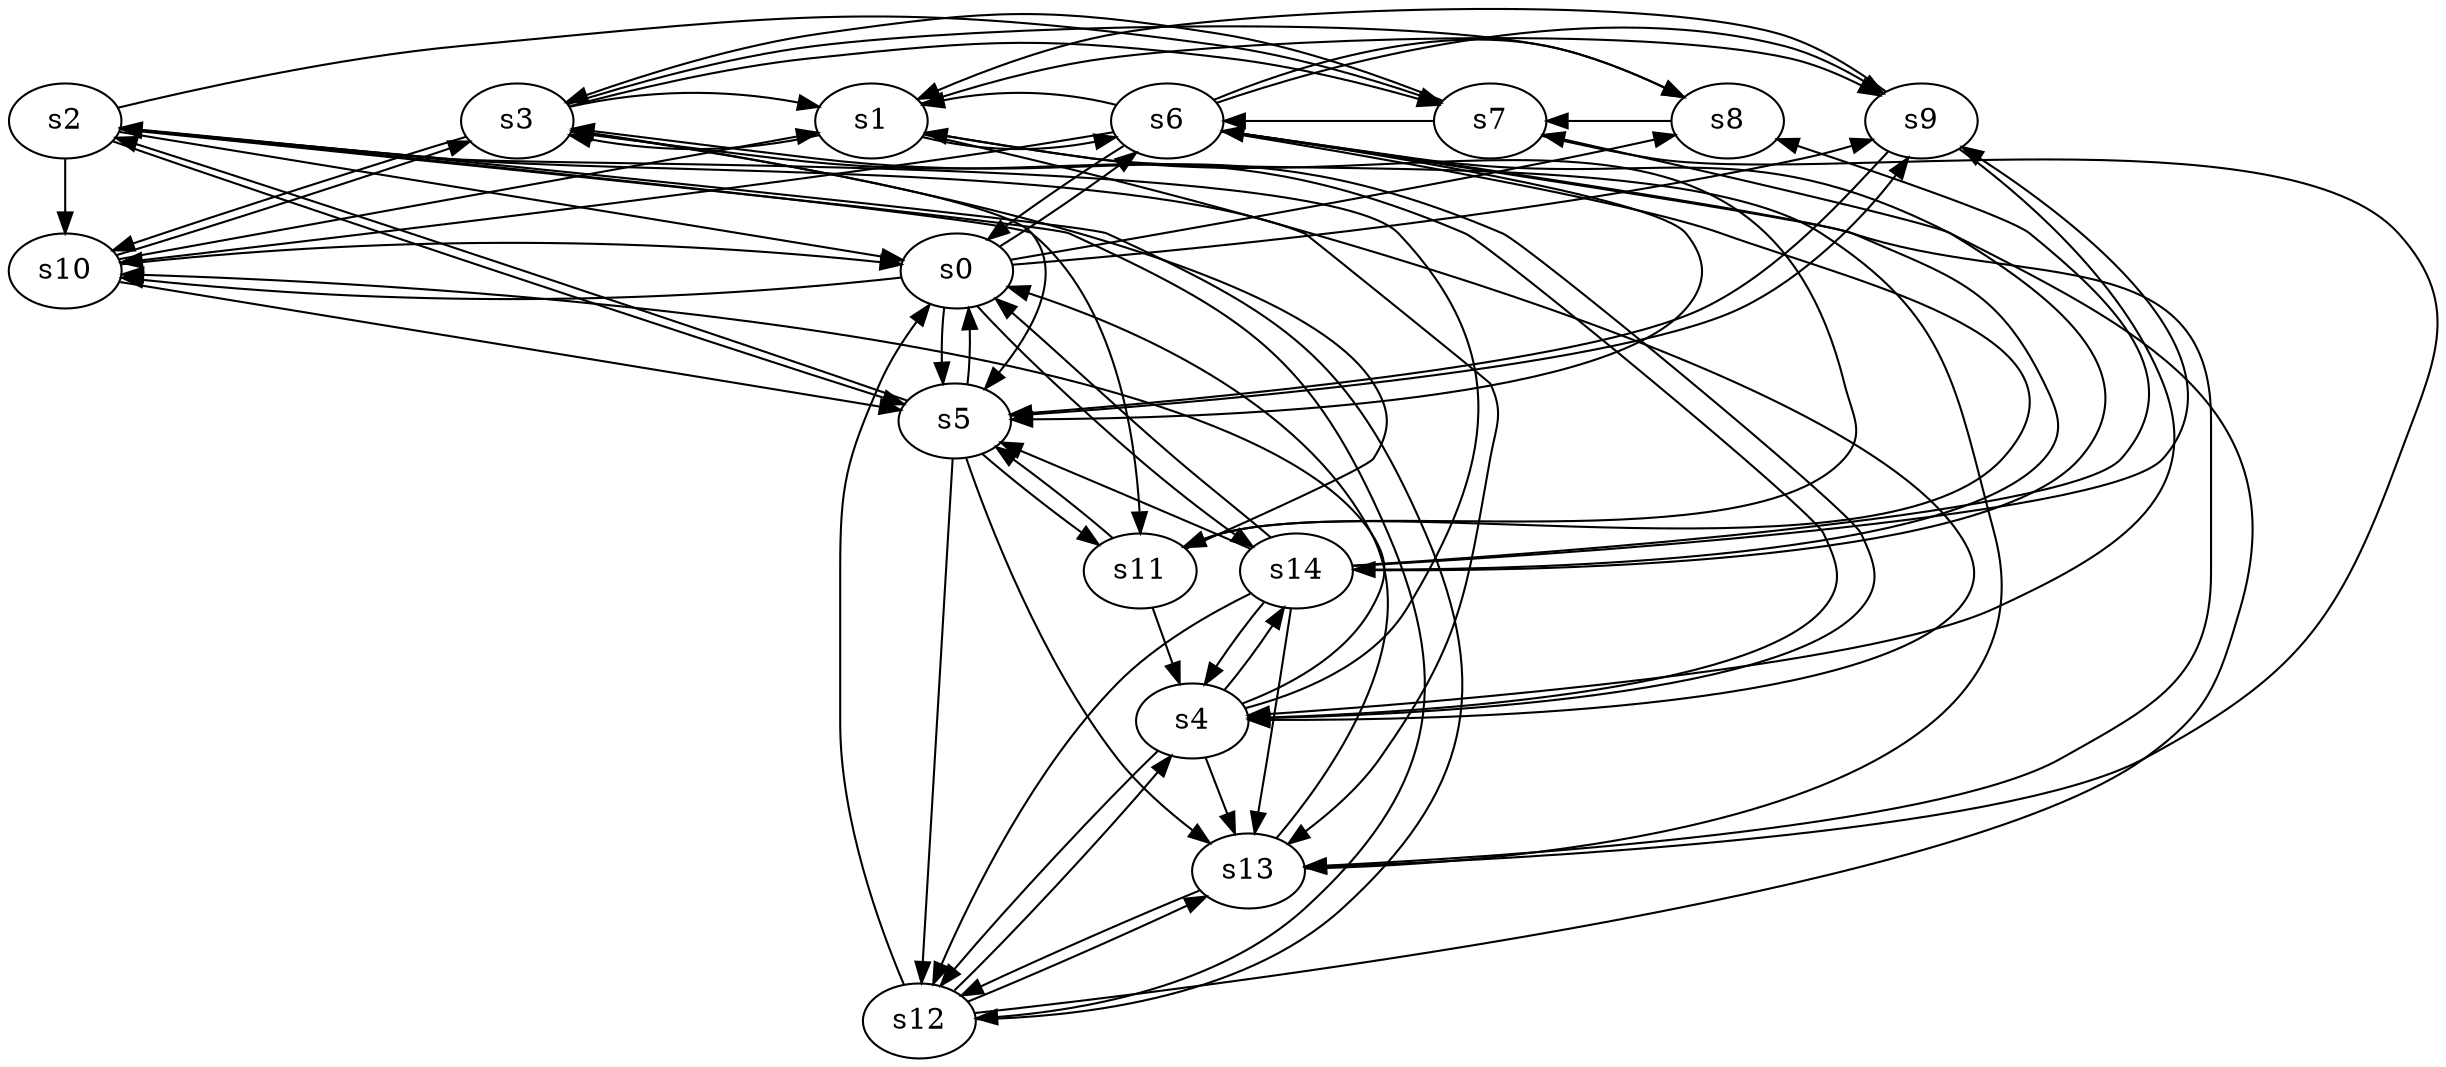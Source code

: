 digraph game_0722_complex_15 {
    s0 [name="s0", player=0];
    s1 [name="s1", player=1];
    s2 [name="s2", player=1, target=1];
    s3 [name="s3", player=1, target=1];
    s4 [name="s4", player=0, target=1];
    s5 [name="s5", player=1];
    s6 [name="s6", player=0, target=1];
    s7 [name="s7", player=0];
    s8 [name="s8", player=0];
    s9 [name="s9", player=0];
    s10 [name="s10", player=1, target=1];
    s11 [name="s11", player=1];
    s12 [name="s12", player=0, target=1];
    s13 [name="s13", player=1];
    s14 [name="s14", player=1];

    s0 -> s5;
    s0 -> s6 [constraint="time % 4 == 0 && time % 3 == 0"];
    s0 -> s8 [constraint="!(time % 3 == 2)"];
    s0 -> s9 [constraint="time % 5 == 0"];
    s0 -> s10 [constraint="!(time % 6 == 2)"];
    s0 -> s14;
    s1 -> s3 [constraint="time % 2 == 1 && time % 3 == 2"];
    s1 -> s4 [constraint="time % 5 == 4 || time % 5 == 0"];
    s1 -> s6 [constraint="time % 3 == 0 || time % 2 == 1"];
    s1 -> s9 [constraint="time % 8 == 5"];
    s1 -> s11 [constraint="!(time % 6 == 5)"];
    s2 -> s0 [constraint="time == 5 || time == 6 || time == 9 || time == 13"];
    s2 -> s5 [constraint="time % 4 == 1 && time % 5 == 3"];
    s2 -> s7 [constraint="!(time % 6 == 1)"];
    s2 -> s10;
    s2 -> s11 [constraint="time % 4 == 3 && time % 5 == 1"];
    s2 -> s12 [constraint="time % 2 == 1 && time % 5 == 4"];
    s2 -> s13 [constraint="time == 9 || time == 10"];
    s3 -> s1 [constraint="!(time % 3 == 0)"];
    s3 -> s4 [constraint="time % 3 == 0 && time % 4 == 3"];
    s3 -> s5 [constraint="time % 3 == 2 && time % 3 == 1"];
    s3 -> s7 [constraint="time % 5 == 2 || time % 2 == 1"];
    s3 -> s8 [constraint="time % 2 == 1 || time % 3 == 0"];
    s3 -> s10 [constraint="time % 5 == 4 || time % 2 == 1"];
    s4 -> s2 [constraint="time == 3 || time == 4 || time == 5 || time == 18 || time == 24"];
    s4 -> s3 [constraint="time % 3 == 2 || time % 4 == 0"];
    s4 -> s10 [constraint="time % 4 == 2 || time % 5 == 4"];
    s4 -> s12 [constraint="time == 2 || time == 12"];
    s4 -> s13;
    s4 -> s14 [constraint="!(time % 2 == 0)"];
    s5 -> s0 [constraint="!(time % 4 == 3)"];
    s5 -> s2 [constraint="!(time % 5 == 0)"];
    s5 -> s9 [constraint="time % 3 == 1 || time % 2 == 1"];
    s5 -> s11;
    s5 -> s12;
    s5 -> s13 [constraint="time == 7 || time == 10 || time == 22"];
    s6 -> s0;
    s6 -> s1 [constraint="time == 0 || time == 1 || time == 2 || time == 13"];
    s6 -> s5 [constraint="time % 6 == 0"];
    s6 -> s8 [constraint="time == 8"];
    s6 -> s9 [constraint="time % 2 == 1 && time % 3 == 0"];
    s6 -> s10 [constraint="time % 4 == 2 || time % 3 == 1"];
    s6 -> s11 [constraint="!(time % 3 == 0)"];
    s6 -> s13;
    s6 -> s14 [constraint="!(time % 2 == 0)"];
    s7 -> s3 [constraint="time == 0 || time == 6 || time == 19 || time == 22"];
    s7 -> s6 [constraint="time % 7 == 2"];
    s7 -> s13 [constraint="time == 6"];
    s8 -> s7 [constraint="time % 3 == 2 || time % 2 == 0"];
    s9 -> s1 [constraint="time % 2 == 0 && time % 4 == 0"];
    s9 -> s4 [constraint="time == 5 || time == 11 || time == 12 || time == 13 || time == 15"];
    s9 -> s5 [constraint="time % 2 == 1"];
    s10 -> s0 [constraint="time % 3 == 1 || time % 4 == 1"];
    s10 -> s1 [constraint="time == 8"];
    s10 -> s3 [constraint="!(time % 4 == 3)"];
    s10 -> s5 [constraint="time % 2 == 1 || time % 4 == 1"];
    s11 -> s3 [constraint="time % 2 == 1 && time % 4 == 3"];
    s11 -> s4;
    s11 -> s5 [constraint="time == 0 || time == 1 || time == 6 || time == 7 || time == 12"];
    s12 -> s0;
    s12 -> s2 [constraint="time % 3 == 2 && time % 4 == 0"];
    s12 -> s4 [constraint="time % 5 == 1"];
    s12 -> s6 [constraint="time % 2 == 0"];
    s12 -> s13 [constraint="time % 2 == 0 || time % 3 == 0"];
    s13 -> s0 [constraint="time % 2 == 0 && time % 5 == 2"];
    s13 -> s1 [constraint="time % 5 == 1"];
    s13 -> s12;
    s14 -> s0 [constraint="time % 3 == 2 && time % 4 == 2"];
    s14 -> s4 [constraint="time == 12 || time == 19 || time == 21"];
    s14 -> s5 [constraint="time % 4 == 0 || time % 4 == 0"];
    s14 -> s7 [constraint="time % 3 == 0 || time % 3 == 1"];
    s14 -> s8 [constraint="time % 3 == 0 && time % 5 == 4"];
    s14 -> s9 [constraint="time % 5 == 4 || time % 5 == 2"];
    s14 -> s12 [constraint="time % 2 == 0 || time % 4 == 2"];
    s14 -> s13;
}

